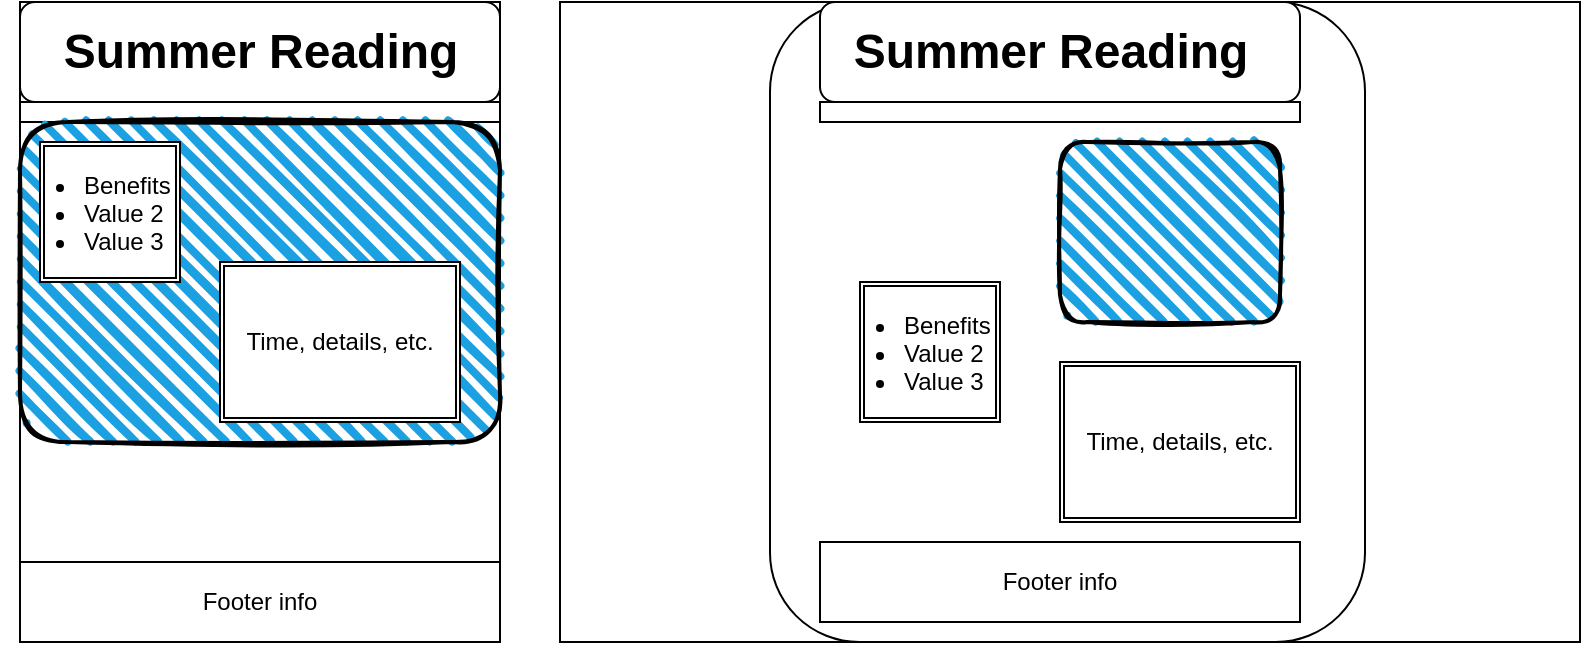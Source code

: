 <mxfile version="24.6.5" type="device">
  <diagram name="Page-1" id="Y7YQ4XneTFGewK4PGN1N">
    <mxGraphModel dx="1050" dy="522" grid="1" gridSize="10" guides="1" tooltips="1" connect="1" arrows="1" fold="1" page="1" pageScale="1" pageWidth="850" pageHeight="1100" math="0" shadow="0">
      <root>
        <mxCell id="0" />
        <mxCell id="1" parent="0" />
        <mxCell id="jXGdPCYKRFUjyZVT-mgx-23" value="" style="group" vertex="1" connectable="0" parent="1">
          <mxGeometry x="20" y="20" width="250" height="320" as="geometry" />
        </mxCell>
        <mxCell id="jXGdPCYKRFUjyZVT-mgx-2" value="" style="rounded=0;whiteSpace=wrap;html=1;" vertex="1" parent="jXGdPCYKRFUjyZVT-mgx-23">
          <mxGeometry x="10" width="240" height="320" as="geometry" />
        </mxCell>
        <mxCell id="jXGdPCYKRFUjyZVT-mgx-3" value="" style="rounded=1;whiteSpace=wrap;html=1;" vertex="1" parent="jXGdPCYKRFUjyZVT-mgx-23">
          <mxGeometry x="10" width="240" height="50" as="geometry" />
        </mxCell>
        <mxCell id="jXGdPCYKRFUjyZVT-mgx-4" value="" style="rounded=0;whiteSpace=wrap;html=1;" vertex="1" parent="jXGdPCYKRFUjyZVT-mgx-23">
          <mxGeometry x="10" y="50" width="240" height="10" as="geometry" />
        </mxCell>
        <mxCell id="jXGdPCYKRFUjyZVT-mgx-6" value="Summer Reading" style="text;strokeColor=none;fillColor=none;html=1;fontSize=24;fontStyle=1;verticalAlign=middle;align=center;" vertex="1" parent="jXGdPCYKRFUjyZVT-mgx-23">
          <mxGeometry x="80" width="100" height="50" as="geometry" />
        </mxCell>
        <mxCell id="jXGdPCYKRFUjyZVT-mgx-7" value="" style="rounded=1;whiteSpace=wrap;html=1;strokeWidth=2;fillWeight=4;hachureGap=8;hachureAngle=45;fillColor=#1ba1e2;sketch=1;" vertex="1" parent="jXGdPCYKRFUjyZVT-mgx-23">
          <mxGeometry x="10" y="60" width="240" height="160" as="geometry" />
        </mxCell>
        <mxCell id="jXGdPCYKRFUjyZVT-mgx-8" value="" style="shape=ext;double=1;whiteSpace=wrap;html=1;aspect=fixed;" vertex="1" parent="jXGdPCYKRFUjyZVT-mgx-23">
          <mxGeometry x="20" y="70" width="70" height="70" as="geometry" />
        </mxCell>
        <mxCell id="jXGdPCYKRFUjyZVT-mgx-9" value="&lt;ul&gt;&lt;li&gt;&lt;span style=&quot;background-color: initial;&quot;&gt;Benefits&lt;/span&gt;&lt;/li&gt;&lt;li&gt;&lt;span style=&quot;background-color: initial;&quot;&gt;Value 2&lt;/span&gt;&lt;br&gt;&lt;/li&gt;&lt;li&gt;Value 3&lt;/li&gt;&lt;/ul&gt;" style="text;strokeColor=none;fillColor=none;html=1;whiteSpace=wrap;verticalAlign=middle;overflow=hidden;" vertex="1" parent="jXGdPCYKRFUjyZVT-mgx-23">
          <mxGeometry y="70" width="105" height="60" as="geometry" />
        </mxCell>
        <mxCell id="jXGdPCYKRFUjyZVT-mgx-10" value="Time, details, etc." style="shape=ext;double=1;rounded=0;whiteSpace=wrap;html=1;" vertex="1" parent="jXGdPCYKRFUjyZVT-mgx-23">
          <mxGeometry x="110" y="130" width="120" height="80" as="geometry" />
        </mxCell>
        <mxCell id="jXGdPCYKRFUjyZVT-mgx-11" value="Footer info" style="rounded=0;whiteSpace=wrap;html=1;" vertex="1" parent="jXGdPCYKRFUjyZVT-mgx-23">
          <mxGeometry x="10" y="280" width="240" height="40" as="geometry" />
        </mxCell>
        <mxCell id="jXGdPCYKRFUjyZVT-mgx-35" value="" style="group" vertex="1" connectable="0" parent="1">
          <mxGeometry x="300" y="20" width="510" height="320" as="geometry" />
        </mxCell>
        <mxCell id="jXGdPCYKRFUjyZVT-mgx-24" value="" style="rounded=0;whiteSpace=wrap;html=1;" vertex="1" parent="jXGdPCYKRFUjyZVT-mgx-35">
          <mxGeometry width="510" height="320" as="geometry" />
        </mxCell>
        <mxCell id="jXGdPCYKRFUjyZVT-mgx-34" value="" style="rounded=1;whiteSpace=wrap;html=1;rotation=90;" vertex="1" parent="jXGdPCYKRFUjyZVT-mgx-35">
          <mxGeometry x="93.75" y="11.25" width="320" height="297.5" as="geometry" />
        </mxCell>
        <mxCell id="jXGdPCYKRFUjyZVT-mgx-25" value="" style="rounded=1;whiteSpace=wrap;html=1;" vertex="1" parent="jXGdPCYKRFUjyZVT-mgx-35">
          <mxGeometry x="130" width="240" height="50" as="geometry" />
        </mxCell>
        <mxCell id="jXGdPCYKRFUjyZVT-mgx-26" value="" style="rounded=0;whiteSpace=wrap;html=1;" vertex="1" parent="jXGdPCYKRFUjyZVT-mgx-35">
          <mxGeometry x="130" y="50" width="240" height="10" as="geometry" />
        </mxCell>
        <mxCell id="jXGdPCYKRFUjyZVT-mgx-27" value="Summer Reading" style="text;strokeColor=none;fillColor=none;html=1;fontSize=24;fontStyle=1;verticalAlign=middle;align=center;container=1;" vertex="1" parent="jXGdPCYKRFUjyZVT-mgx-35">
          <mxGeometry x="195" width="100" height="50" as="geometry" />
        </mxCell>
        <mxCell id="jXGdPCYKRFUjyZVT-mgx-28" value="" style="rounded=1;whiteSpace=wrap;html=1;strokeWidth=2;fillWeight=4;hachureGap=8;hachureAngle=45;fillColor=#1ba1e2;sketch=1;" vertex="1" parent="jXGdPCYKRFUjyZVT-mgx-35">
          <mxGeometry x="250" y="70" width="110" height="90" as="geometry" />
        </mxCell>
        <mxCell id="jXGdPCYKRFUjyZVT-mgx-29" value="" style="shape=ext;double=1;whiteSpace=wrap;html=1;aspect=fixed;" vertex="1" parent="jXGdPCYKRFUjyZVT-mgx-35">
          <mxGeometry x="150" y="140" width="70" height="70" as="geometry" />
        </mxCell>
        <mxCell id="jXGdPCYKRFUjyZVT-mgx-30" value="&lt;ul&gt;&lt;li&gt;&lt;span style=&quot;background-color: initial;&quot;&gt;Benefits&lt;/span&gt;&lt;/li&gt;&lt;li&gt;&lt;span style=&quot;background-color: initial;&quot;&gt;Value 2&lt;/span&gt;&lt;br&gt;&lt;/li&gt;&lt;li&gt;Value 3&lt;/li&gt;&lt;/ul&gt;" style="text;strokeColor=none;fillColor=none;html=1;whiteSpace=wrap;verticalAlign=middle;overflow=hidden;" vertex="1" parent="jXGdPCYKRFUjyZVT-mgx-35">
          <mxGeometry x="130" y="140" width="105" height="60" as="geometry" />
        </mxCell>
        <mxCell id="jXGdPCYKRFUjyZVT-mgx-31" value="Time, details, etc." style="shape=ext;double=1;rounded=0;whiteSpace=wrap;html=1;" vertex="1" parent="jXGdPCYKRFUjyZVT-mgx-35">
          <mxGeometry x="250" y="180" width="120" height="80" as="geometry" />
        </mxCell>
        <mxCell id="jXGdPCYKRFUjyZVT-mgx-32" value="Footer info" style="rounded=0;whiteSpace=wrap;html=1;" vertex="1" parent="jXGdPCYKRFUjyZVT-mgx-35">
          <mxGeometry x="130" y="270" width="240" height="40" as="geometry" />
        </mxCell>
      </root>
    </mxGraphModel>
  </diagram>
</mxfile>
